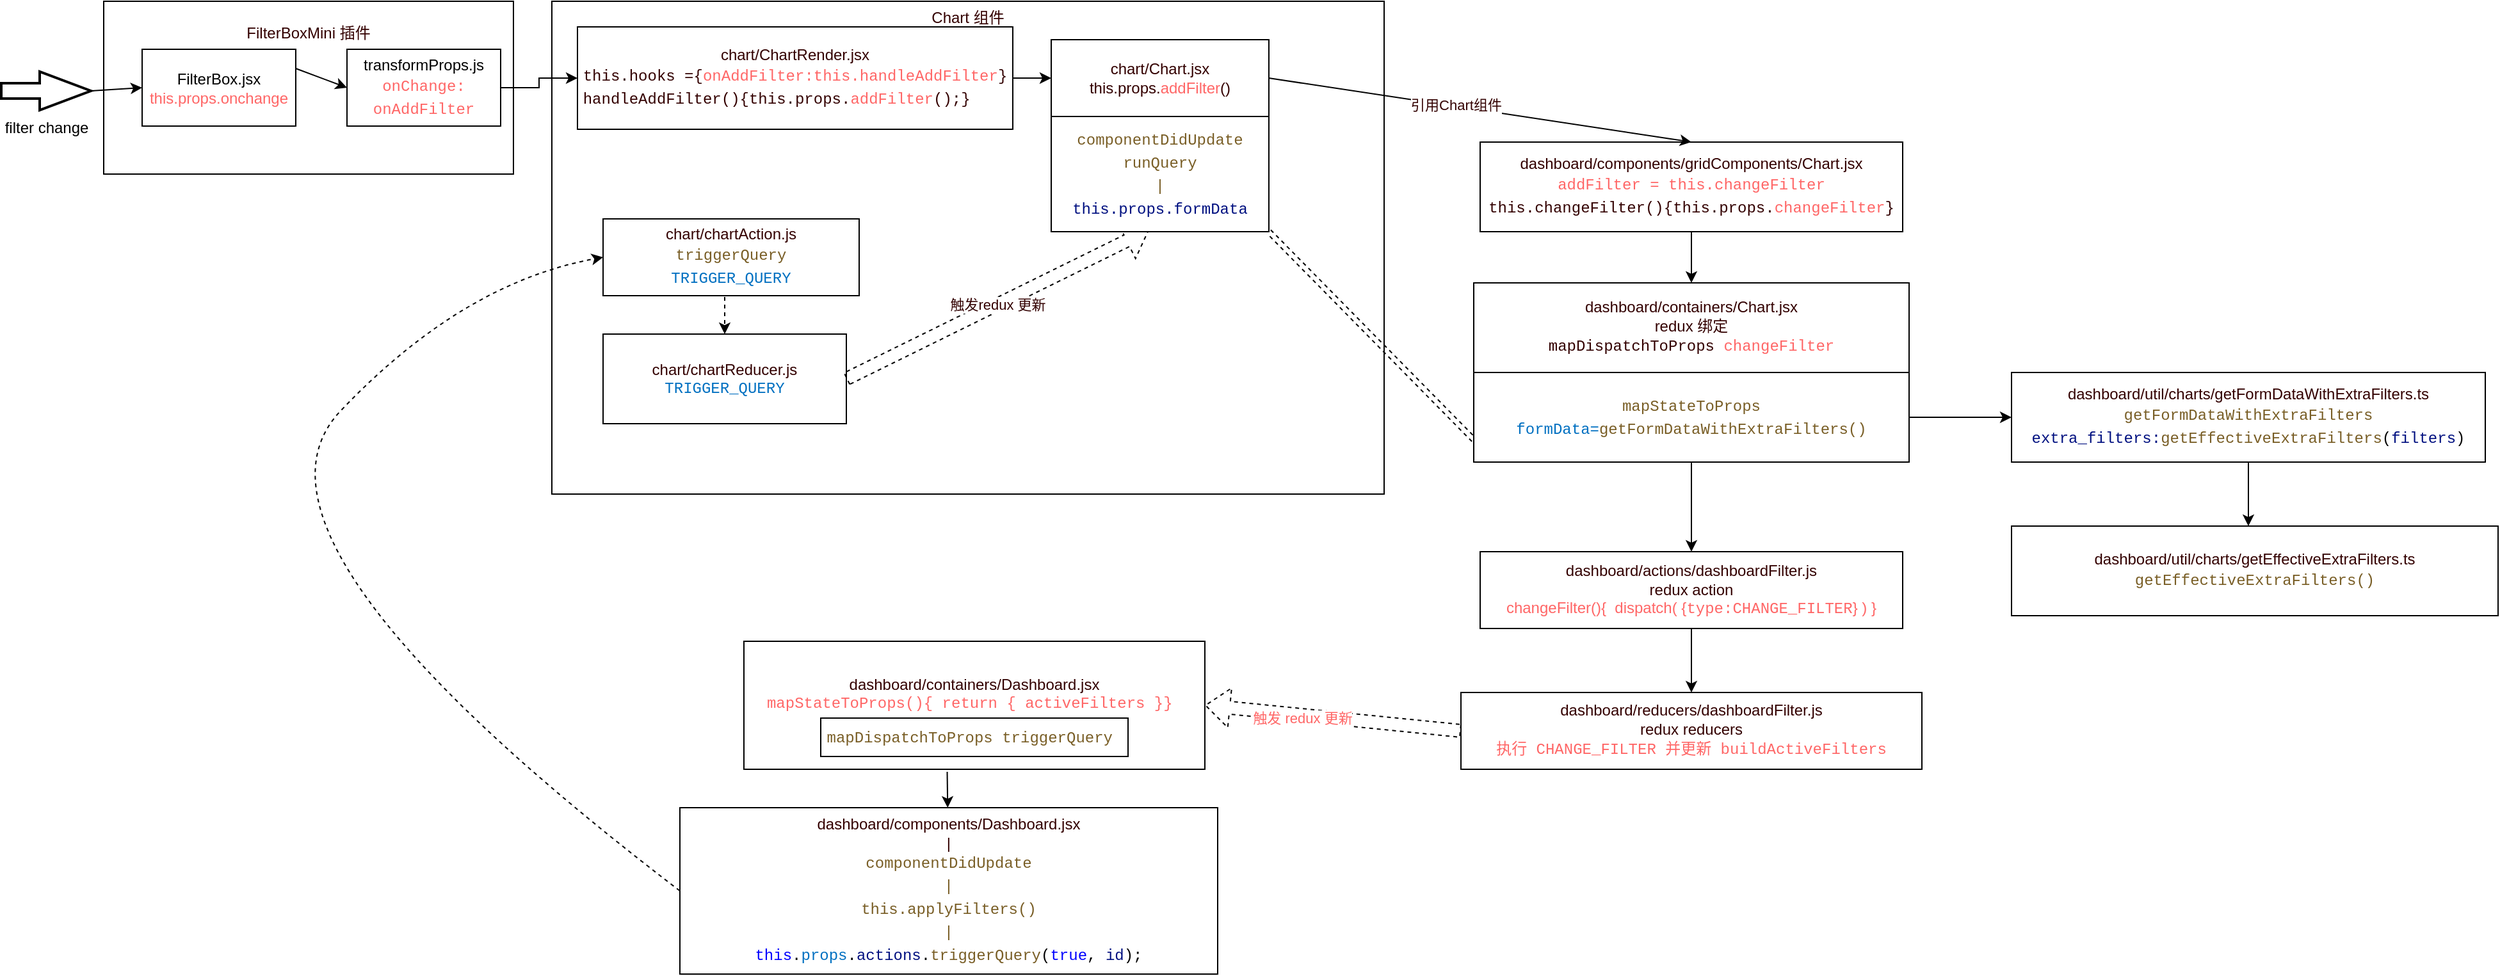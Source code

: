 <mxfile version="16.2.4" type="github">
  <diagram id="1yzQ9n3bX9XZIDNbpLdn" name="Page-1">
    <mxGraphModel dx="1584" dy="882" grid="1" gridSize="10" guides="1" tooltips="1" connect="1" arrows="1" fold="1" page="1" pageScale="1" pageWidth="3300" pageHeight="4681" math="0" shadow="0">
      <root>
        <mxCell id="0" />
        <mxCell id="1" parent="0" />
        <mxCell id="QTsBgi_JLnD7-ttwWDAb-37" value="&lt;font color=&quot;#330000&quot;&gt;Chart 组件&lt;br&gt;&lt;br&gt;&lt;br&gt;&lt;br&gt;&lt;br&gt;&lt;br&gt;&lt;br&gt;&lt;br&gt;&lt;br&gt;&lt;br&gt;&lt;br&gt;&lt;br&gt;&lt;br&gt;&lt;br&gt;&lt;br&gt;&lt;br&gt;&lt;br&gt;&lt;br&gt;&lt;br&gt;&lt;br&gt;&lt;br&gt;&lt;br&gt;&lt;br&gt;&lt;br&gt;&lt;br&gt;&lt;br&gt;&lt;/font&gt;" style="rounded=0;whiteSpace=wrap;html=1;fontColor=#FF6666;" vertex="1" parent="1">
          <mxGeometry x="480" y="50" width="650" height="385" as="geometry" />
        </mxCell>
        <mxCell id="QTsBgi_JLnD7-ttwWDAb-19" value="FilterBoxMini 插件&lt;br&gt;&lt;br&gt;&lt;br&gt;&lt;br&gt;&lt;br&gt;&lt;br&gt;&lt;br&gt;" style="rounded=0;whiteSpace=wrap;html=1;fontColor=#330000;" vertex="1" parent="1">
          <mxGeometry x="130" y="50" width="320" height="135" as="geometry" />
        </mxCell>
        <mxCell id="QTsBgi_JLnD7-ttwWDAb-15" style="edgeStyle=orthogonalEdgeStyle;rounded=0;orthogonalLoop=1;jettySize=auto;html=1;exitX=1;exitY=0.5;exitDx=0;exitDy=0;fontColor=#330000;" edge="1" parent="1" source="QTsBgi_JLnD7-ttwWDAb-7" target="QTsBgi_JLnD7-ttwWDAb-13">
          <mxGeometry relative="1" as="geometry" />
        </mxCell>
        <mxCell id="QTsBgi_JLnD7-ttwWDAb-3" value="filter change&lt;br&gt;" style="verticalLabelPosition=bottom;verticalAlign=top;html=1;strokeWidth=2;shape=mxgraph.arrows2.arrow;dy=0.6;dx=40;notch=0;" vertex="1" parent="1">
          <mxGeometry x="50" y="105" width="70" height="30" as="geometry" />
        </mxCell>
        <mxCell id="QTsBgi_JLnD7-ttwWDAb-6" value="" style="endArrow=classic;html=1;rounded=0;entryX=0;entryY=0.5;entryDx=0;entryDy=0;" edge="1" parent="1" target="QTsBgi_JLnD7-ttwWDAb-4">
          <mxGeometry width="50" height="50" relative="1" as="geometry">
            <mxPoint x="120" y="120" as="sourcePoint" />
            <mxPoint x="170" y="70" as="targetPoint" />
          </mxGeometry>
        </mxCell>
        <mxCell id="QTsBgi_JLnD7-ttwWDAb-13" value="&lt;font color=&quot;#330000&quot;&gt;chart/ChartRender.jsx&lt;/font&gt;&lt;br&gt;&lt;div style=&quot;background-color: rgb(255 , 255 , 255) ; font-family: &amp;#34;menlo&amp;#34; , &amp;#34;monaco&amp;#34; , &amp;#34;courier new&amp;#34; , monospace ; line-height: 18px&quot;&gt;&lt;div style=&quot;text-align: left&quot;&gt;&lt;font color=&quot;#330000&quot;&gt;this.hooks ={&lt;/font&gt;&lt;span style=&quot;text-align: center&quot;&gt;onAddFilter&lt;/span&gt;&lt;span style=&quot;text-align: center&quot;&gt;:&lt;/span&gt;&lt;span style=&quot;text-align: center&quot;&gt;this&lt;/span&gt;&lt;span style=&quot;text-align: center&quot;&gt;.&lt;/span&gt;&lt;span style=&quot;text-align: center&quot;&gt;handleAddFilter&lt;font color=&quot;#330000&quot;&gt;}&lt;/font&gt;&lt;/span&gt;&lt;/div&gt;&lt;div style=&quot;text-align: left&quot;&gt;&lt;div style=&quot;font-family: &amp;#34;menlo&amp;#34; , &amp;#34;monaco&amp;#34; , &amp;#34;courier new&amp;#34; , monospace ; line-height: 18px&quot;&gt;&lt;font color=&quot;#330000&quot;&gt;handleAddFilter(){this.props.&lt;/font&gt;addFilter&lt;font color=&quot;#330000&quot;&gt;();}&lt;/font&gt;&lt;/div&gt;&lt;/div&gt;&lt;/div&gt;" style="rounded=0;whiteSpace=wrap;html=1;fontColor=#FF6666;" vertex="1" parent="1">
          <mxGeometry x="500" y="70" width="340" height="80" as="geometry" />
        </mxCell>
        <mxCell id="QTsBgi_JLnD7-ttwWDAb-17" value="" style="endArrow=classic;html=1;rounded=0;fontColor=#330000;entryX=0;entryY=0.5;entryDx=0;entryDy=0;exitX=1;exitY=0.5;exitDx=0;exitDy=0;" edge="1" parent="1" source="QTsBgi_JLnD7-ttwWDAb-13" target="QTsBgi_JLnD7-ttwWDAb-16">
          <mxGeometry width="50" height="50" relative="1" as="geometry">
            <mxPoint x="820" y="120" as="sourcePoint" />
            <mxPoint x="870" y="70" as="targetPoint" />
          </mxGeometry>
        </mxCell>
        <mxCell id="QTsBgi_JLnD7-ttwWDAb-27" value="dashboard/components/gridComponents/Chart.jsx&lt;br&gt;&lt;div style=&quot;background-color: rgb(255 , 255 , 255) ; font-family: &amp;#34;menlo&amp;#34; , &amp;#34;monaco&amp;#34; , &amp;#34;courier new&amp;#34; , monospace ; line-height: 18px&quot;&gt;&lt;font color=&quot;#ff6666&quot;&gt; addFilter =&amp;nbsp;this.changeFilter&lt;/font&gt;&lt;/div&gt;&lt;div style=&quot;background-color: rgb(255 , 255 , 255) ; font-family: &amp;#34;menlo&amp;#34; , &amp;#34;monaco&amp;#34; , &amp;#34;courier new&amp;#34; , monospace ; line-height: 18px&quot;&gt;this.changeFilter(){this.props.&lt;font color=&quot;#ff6666&quot;&gt;changeFilter&lt;/font&gt;}&lt;/div&gt;" style="rounded=0;whiteSpace=wrap;html=1;fontColor=#330000;align=center;" vertex="1" parent="1">
          <mxGeometry x="1205" y="160" width="330" height="70" as="geometry" />
        </mxCell>
        <mxCell id="QTsBgi_JLnD7-ttwWDAb-28" value="" style="endArrow=classic;html=1;rounded=0;fontColor=#330000;exitX=1;exitY=0.5;exitDx=0;exitDy=0;entryX=0.5;entryY=0;entryDx=0;entryDy=0;" edge="1" parent="1" source="QTsBgi_JLnD7-ttwWDAb-16" target="QTsBgi_JLnD7-ttwWDAb-27">
          <mxGeometry width="50" height="50" relative="1" as="geometry">
            <mxPoint x="1020" y="155" as="sourcePoint" />
            <mxPoint x="1050" y="200" as="targetPoint" />
          </mxGeometry>
        </mxCell>
        <mxCell id="QTsBgi_JLnD7-ttwWDAb-63" value="引用Chart组件" style="edgeLabel;html=1;align=center;verticalAlign=middle;resizable=0;points=[];fontColor=#330000;" vertex="1" connectable="0" parent="QTsBgi_JLnD7-ttwWDAb-28">
          <mxGeometry x="-0.117" y="1" relative="1" as="geometry">
            <mxPoint as="offset" />
          </mxGeometry>
        </mxCell>
        <mxCell id="QTsBgi_JLnD7-ttwWDAb-30" value="" style="endArrow=classic;html=1;rounded=0;fontColor=#330000;exitX=0.5;exitY=1;exitDx=0;exitDy=0;entryX=0.5;entryY=0;entryDx=0;entryDy=0;" edge="1" parent="1" source="QTsBgi_JLnD7-ttwWDAb-27" target="QTsBgi_JLnD7-ttwWDAb-29">
          <mxGeometry width="50" height="50" relative="1" as="geometry">
            <mxPoint x="915" y="310" as="sourcePoint" />
            <mxPoint x="965" y="260" as="targetPoint" />
          </mxGeometry>
        </mxCell>
        <mxCell id="QTsBgi_JLnD7-ttwWDAb-35" style="edgeStyle=orthogonalEdgeStyle;rounded=0;orthogonalLoop=1;jettySize=auto;html=1;exitX=0.5;exitY=1;exitDx=0;exitDy=0;fontColor=#FF6666;" edge="1" parent="1" source="QTsBgi_JLnD7-ttwWDAb-31" target="QTsBgi_JLnD7-ttwWDAb-33">
          <mxGeometry relative="1" as="geometry" />
        </mxCell>
        <mxCell id="QTsBgi_JLnD7-ttwWDAb-31" value="dashboard/actions/dashboardFilter.js&lt;br&gt;redux action&lt;br&gt;&lt;font color=&quot;#ff6666&quot;&gt;changeFilter(){&amp;nbsp; dispatch( {&lt;span style=&quot;font-family: &amp;#34;menlo&amp;#34; , &amp;#34;monaco&amp;#34; , &amp;#34;courier new&amp;#34; , monospace&quot;&gt;type&lt;/span&gt;&lt;span style=&quot;font-family: &amp;#34;menlo&amp;#34; , &amp;#34;monaco&amp;#34; , &amp;#34;courier new&amp;#34; , monospace&quot;&gt;:&lt;/span&gt;&lt;span style=&quot;font-family: &amp;#34;menlo&amp;#34; , &amp;#34;monaco&amp;#34; , &amp;#34;courier new&amp;#34; , monospace&quot;&gt;CHANGE_FILTER&lt;/span&gt;} ) }&lt;/font&gt;" style="rounded=0;whiteSpace=wrap;html=1;fontColor=#330000;" vertex="1" parent="1">
          <mxGeometry x="1205" y="480" width="330" height="60" as="geometry" />
        </mxCell>
        <mxCell id="QTsBgi_JLnD7-ttwWDAb-32" value="" style="endArrow=classic;html=1;rounded=0;fontColor=#330000;exitX=0.5;exitY=1;exitDx=0;exitDy=0;entryX=0.5;entryY=0;entryDx=0;entryDy=0;" edge="1" parent="1" source="QTsBgi_JLnD7-ttwWDAb-64" target="QTsBgi_JLnD7-ttwWDAb-31">
          <mxGeometry width="50" height="50" relative="1" as="geometry">
            <mxPoint x="915" y="430" as="sourcePoint" />
            <mxPoint x="1365" y="380" as="targetPoint" />
          </mxGeometry>
        </mxCell>
        <mxCell id="QTsBgi_JLnD7-ttwWDAb-33" value="dashboard/reducers/dashboardFilter.js&lt;br&gt;redux reducers&lt;br&gt;&lt;div style=&quot;background-color: rgb(255 , 255 , 255) ; font-family: &amp;#34;menlo&amp;#34; , &amp;#34;monaco&amp;#34; , &amp;#34;courier new&amp;#34; , monospace ; line-height: 18px&quot;&gt;&lt;font color=&quot;#ff6666&quot;&gt;执行 CHANGE_FILTER 并更新&amp;nbsp;buildActiveFilters&lt;/font&gt;&lt;/div&gt;" style="rounded=0;whiteSpace=wrap;html=1;fontColor=#330000;" vertex="1" parent="1">
          <mxGeometry x="1190" y="590" width="360" height="60" as="geometry" />
        </mxCell>
        <mxCell id="QTsBgi_JLnD7-ttwWDAb-9" value="" style="endArrow=classic;html=1;rounded=0;fontColor=#FF6666;entryX=0;entryY=0.5;entryDx=0;entryDy=0;" edge="1" parent="1" target="QTsBgi_JLnD7-ttwWDAb-7">
          <mxGeometry width="50" height="50" relative="1" as="geometry">
            <mxPoint x="280" y="102.5" as="sourcePoint" />
            <mxPoint x="330" y="52.5" as="targetPoint" />
          </mxGeometry>
        </mxCell>
        <mxCell id="QTsBgi_JLnD7-ttwWDAb-4" value="FilterBox.jsx&lt;br&gt;&lt;font color=&quot;#ff6666&quot;&gt;this.props.onchange&lt;/font&gt;" style="rounded=0;whiteSpace=wrap;html=1;" vertex="1" parent="1">
          <mxGeometry x="160" y="87.5" width="120" height="60" as="geometry" />
        </mxCell>
        <mxCell id="QTsBgi_JLnD7-ttwWDAb-7" value="transformProps.js&lt;br&gt;&lt;div style=&quot;background-color: rgb(255 , 255 , 255) ; font-family: &amp;#34;menlo&amp;#34; , &amp;#34;monaco&amp;#34; , &amp;#34;courier new&amp;#34; , monospace ; line-height: 18px&quot;&gt;&lt;font color=&quot;#ff6666&quot;&gt;onChange: onAddFilter&lt;/font&gt;&lt;/div&gt;" style="rounded=0;whiteSpace=wrap;html=1;" vertex="1" parent="1">
          <mxGeometry x="320" y="87.5" width="120" height="60" as="geometry" />
        </mxCell>
        <mxCell id="QTsBgi_JLnD7-ttwWDAb-43" value="" style="shape=flexArrow;endArrow=classic;html=1;rounded=0;fontColor=#FF6666;exitX=0;exitY=0.5;exitDx=0;exitDy=0;entryX=1;entryY=0.5;entryDx=0;entryDy=0;dashed=1;" edge="1" parent="1" source="QTsBgi_JLnD7-ttwWDAb-33" target="QTsBgi_JLnD7-ttwWDAb-42">
          <mxGeometry width="50" height="50" relative="1" as="geometry">
            <mxPoint x="660" y="410" as="sourcePoint" />
            <mxPoint x="710" y="360" as="targetPoint" />
          </mxGeometry>
        </mxCell>
        <mxCell id="QTsBgi_JLnD7-ttwWDAb-44" value="触发 redux 更新" style="edgeLabel;html=1;align=center;verticalAlign=middle;resizable=0;points=[];fontColor=#FF6666;" vertex="1" connectable="0" parent="QTsBgi_JLnD7-ttwWDAb-43">
          <mxGeometry x="0.24" y="1" relative="1" as="geometry">
            <mxPoint y="1" as="offset" />
          </mxGeometry>
        </mxCell>
        <mxCell id="QTsBgi_JLnD7-ttwWDAb-46" value="&lt;font color=&quot;#330000&quot;&gt;dashboard/components/Dashboard.jsx&lt;br&gt;|&lt;br&gt;&lt;/font&gt;&lt;div style=&quot;color: rgb(0 , 0 , 0) ; background-color: rgb(255 , 255 , 255) ; font-family: &amp;#34;menlo&amp;#34; , &amp;#34;monaco&amp;#34; , &amp;#34;courier new&amp;#34; , monospace ; line-height: 18px&quot;&gt;&lt;span style=&quot;color: #795e26&quot;&gt;componentDidUpdate&lt;/span&gt;&lt;/div&gt;&lt;div style=&quot;background-color: rgb(255 , 255 , 255) ; font-family: &amp;#34;menlo&amp;#34; , &amp;#34;monaco&amp;#34; , &amp;#34;courier new&amp;#34; , monospace ; line-height: 18px&quot;&gt;&lt;font color=&quot;#795e26&quot;&gt;|&lt;/font&gt;&lt;/div&gt;&lt;div style=&quot;color: rgb(0 , 0 , 0) ; background-color: rgb(255 , 255 , 255) ; font-family: &amp;#34;menlo&amp;#34; , &amp;#34;monaco&amp;#34; , &amp;#34;courier new&amp;#34; , monospace ; line-height: 18px&quot;&gt;&lt;span style=&quot;color: #795e26&quot;&gt;this.applyFilters()&lt;/span&gt;&lt;/div&gt;&lt;div style=&quot;color: rgb(0 , 0 , 0) ; background-color: rgb(255 , 255 , 255) ; font-family: &amp;#34;menlo&amp;#34; , &amp;#34;monaco&amp;#34; , &amp;#34;courier new&amp;#34; , monospace ; line-height: 18px&quot;&gt;&lt;span style=&quot;color: #795e26&quot;&gt;|&lt;/span&gt;&lt;/div&gt;&lt;div style=&quot;color: rgb(0 , 0 , 0) ; background-color: rgb(255 , 255 , 255) ; font-family: &amp;#34;menlo&amp;#34; , &amp;#34;monaco&amp;#34; , &amp;#34;courier new&amp;#34; , monospace ; line-height: 18px&quot;&gt;&lt;div style=&quot;font-family: &amp;#34;menlo&amp;#34; , &amp;#34;monaco&amp;#34; , &amp;#34;courier new&amp;#34; , monospace ; line-height: 18px&quot;&gt;&lt;span style=&quot;color: #0000ff&quot;&gt;this&lt;/span&gt;.&lt;span style=&quot;color: #0070c1&quot;&gt;props&lt;/span&gt;.&lt;span style=&quot;color: #001080&quot;&gt;actions&lt;/span&gt;.&lt;span style=&quot;color: #795e26&quot;&gt;triggerQuery&lt;/span&gt;(&lt;span style=&quot;color: #0000ff&quot;&gt;true&lt;/span&gt;, &lt;span style=&quot;color: #001080&quot;&gt;id&lt;/span&gt;);&lt;/div&gt;&lt;/div&gt;" style="rounded=0;whiteSpace=wrap;html=1;fontColor=#FF6666;" vertex="1" parent="1">
          <mxGeometry x="580" y="680" width="420" height="130" as="geometry" />
        </mxCell>
        <mxCell id="QTsBgi_JLnD7-ttwWDAb-47" value="" style="endArrow=classic;html=1;rounded=0;fontColor=#330000;exitX=0.441;exitY=1.02;exitDx=0;exitDy=0;exitPerimeter=0;" edge="1" parent="1" source="QTsBgi_JLnD7-ttwWDAb-42" target="QTsBgi_JLnD7-ttwWDAb-46">
          <mxGeometry width="50" height="50" relative="1" as="geometry">
            <mxPoint x="980" y="660" as="sourcePoint" />
            <mxPoint x="1030" y="610" as="targetPoint" />
          </mxGeometry>
        </mxCell>
        <mxCell id="QTsBgi_JLnD7-ttwWDAb-50" value="" style="group" vertex="1" connectable="0" parent="1">
          <mxGeometry x="630" y="550" width="360" height="100" as="geometry" />
        </mxCell>
        <mxCell id="QTsBgi_JLnD7-ttwWDAb-42" value="&lt;div&gt;&lt;span style=&quot;color: rgb(51 , 0 , 0)&quot;&gt;dashboard/containers/Dashboard.jsx&lt;/span&gt;&lt;/div&gt;&lt;span style=&quot;background-color: rgb(255 , 255 , 255) ; font-family: &amp;#34;menlo&amp;#34; , &amp;#34;monaco&amp;#34; , &amp;#34;courier new&amp;#34; , monospace&quot;&gt;&lt;div&gt;mapStateToProps(){ return {&amp;nbsp;activeFilters }}&amp;nbsp;&lt;/div&gt;&lt;div&gt;&lt;div style=&quot;color: rgb(0 , 0 , 0) ; font-family: &amp;#34;menlo&amp;#34; , &amp;#34;monaco&amp;#34; , &amp;#34;courier new&amp;#34; , monospace ; line-height: 18px&quot;&gt;&lt;br&gt;&lt;/div&gt;&lt;/div&gt;&lt;/span&gt;" style="rounded=0;whiteSpace=wrap;html=1;fontColor=#FF6666;align=center;" vertex="1" parent="QTsBgi_JLnD7-ttwWDAb-50">
          <mxGeometry width="360" height="100" as="geometry" />
        </mxCell>
        <mxCell id="QTsBgi_JLnD7-ttwWDAb-48" value="&lt;span style=&quot;font-family: &amp;#34;menlo&amp;#34; , &amp;#34;monaco&amp;#34; , &amp;#34;courier new&amp;#34; , monospace ; background-color: rgb(255 , 255 , 255) ; color: rgb(121 , 94 , 38)&quot;&gt;mapDispatchToProps&amp;nbsp;&lt;/span&gt;&lt;span style=&quot;font-family: &amp;#34;menlo&amp;#34; , &amp;#34;monaco&amp;#34; , &amp;#34;courier new&amp;#34; , monospace ; background-color: rgb(255 , 255 , 255) ; color: rgb(121 , 94 , 38)&quot;&gt;triggerQuery&lt;/span&gt;&lt;span style=&quot;font-family: &amp;#34;menlo&amp;#34; , &amp;#34;monaco&amp;#34; , &amp;#34;courier new&amp;#34; , monospace ; background-color: rgb(255 , 255 , 255) ; color: rgb(121 , 94 , 38)&quot;&gt;&amp;nbsp;&lt;/span&gt;" style="rounded=0;whiteSpace=wrap;html=1;fontColor=#330000;" vertex="1" parent="QTsBgi_JLnD7-ttwWDAb-50">
          <mxGeometry x="60" y="60" width="240" height="30" as="geometry" />
        </mxCell>
        <mxCell id="QTsBgi_JLnD7-ttwWDAb-58" style="edgeStyle=orthogonalEdgeStyle;rounded=0;orthogonalLoop=1;jettySize=auto;html=1;exitX=0.5;exitY=1;exitDx=0;exitDy=0;entryX=0.5;entryY=0;entryDx=0;entryDy=0;dashed=1;fontColor=#330000;" edge="1" parent="1" source="QTsBgi_JLnD7-ttwWDAb-53" target="QTsBgi_JLnD7-ttwWDAb-54">
          <mxGeometry relative="1" as="geometry" />
        </mxCell>
        <mxCell id="QTsBgi_JLnD7-ttwWDAb-53" value="chart/chartAction.js&lt;br&gt;&lt;div style=&quot;color: rgb(0 , 0 , 0) ; background-color: rgb(255 , 255 , 255) ; font-family: &amp;#34;menlo&amp;#34; , &amp;#34;monaco&amp;#34; , &amp;#34;courier new&amp;#34; , monospace ; line-height: 18px&quot;&gt;&lt;span style=&quot;color: #795e26&quot;&gt;triggerQuery&lt;/span&gt;&lt;/div&gt;&lt;div style=&quot;color: rgb(0 , 0 , 0) ; background-color: rgb(255 , 255 , 255) ; font-family: &amp;#34;menlo&amp;#34; , &amp;#34;monaco&amp;#34; , &amp;#34;courier new&amp;#34; , monospace ; line-height: 18px&quot;&gt;&lt;div style=&quot;font-family: &amp;#34;menlo&amp;#34; , &amp;#34;monaco&amp;#34; , &amp;#34;courier new&amp;#34; , monospace ; line-height: 18px&quot;&gt;&lt;span style=&quot;color: #0070c1&quot;&gt;TRIGGER_QUERY&lt;/span&gt;&lt;/div&gt;&lt;/div&gt;" style="rounded=0;whiteSpace=wrap;html=1;fontColor=#330000;" vertex="1" parent="1">
          <mxGeometry x="520" y="220" width="200" height="60" as="geometry" />
        </mxCell>
        <mxCell id="QTsBgi_JLnD7-ttwWDAb-54" value="chart/chartReducer.js&lt;br&gt;&lt;span style=&quot;color: rgb(0 , 112 , 193) ; font-family: &amp;#34;menlo&amp;#34; , &amp;#34;monaco&amp;#34; , &amp;#34;courier new&amp;#34; , monospace ; background-color: rgb(255 , 255 , 255)&quot;&gt;TRIGGER_QUERY&lt;/span&gt;" style="rounded=0;whiteSpace=wrap;html=1;fontColor=#330000;" vertex="1" parent="1">
          <mxGeometry x="520" y="310" width="190" height="70" as="geometry" />
        </mxCell>
        <mxCell id="QTsBgi_JLnD7-ttwWDAb-56" value="" style="curved=1;endArrow=classic;html=1;rounded=0;dashed=1;fontColor=#330000;exitX=0;exitY=0.5;exitDx=0;exitDy=0;entryX=0;entryY=0.5;entryDx=0;entryDy=0;" edge="1" parent="1" source="QTsBgi_JLnD7-ttwWDAb-46" target="QTsBgi_JLnD7-ttwWDAb-53">
          <mxGeometry width="50" height="50" relative="1" as="geometry">
            <mxPoint x="840" y="470" as="sourcePoint" />
            <mxPoint x="890" y="420" as="targetPoint" />
            <Array as="points">
              <mxPoint x="220" y="470" />
              <mxPoint x="410" y="270" />
            </Array>
          </mxGeometry>
        </mxCell>
        <mxCell id="QTsBgi_JLnD7-ttwWDAb-59" value="触发redux 更新" style="shape=flexArrow;endArrow=classic;html=1;rounded=0;dashed=1;fontColor=#330000;entryX=0.45;entryY=0.983;entryDx=0;entryDy=0;exitX=1;exitY=0.5;exitDx=0;exitDy=0;entryPerimeter=0;" edge="1" parent="1" source="QTsBgi_JLnD7-ttwWDAb-54" target="QTsBgi_JLnD7-ttwWDAb-60">
          <mxGeometry width="50" height="50" relative="1" as="geometry">
            <mxPoint x="840" y="410" as="sourcePoint" />
            <mxPoint x="890" y="360" as="targetPoint" />
          </mxGeometry>
        </mxCell>
        <mxCell id="QTsBgi_JLnD7-ttwWDAb-65" value="" style="group" vertex="1" connectable="0" parent="1">
          <mxGeometry x="870" y="80" width="170" height="150" as="geometry" />
        </mxCell>
        <mxCell id="QTsBgi_JLnD7-ttwWDAb-16" value="chart/Chart.jsx&lt;br&gt;this.props.&lt;font color=&quot;#ff6666&quot;&gt;addFilter&lt;/font&gt;()" style="rounded=0;whiteSpace=wrap;html=1;fontColor=#330000;" vertex="1" parent="QTsBgi_JLnD7-ttwWDAb-65">
          <mxGeometry width="170" height="60" as="geometry" />
        </mxCell>
        <mxCell id="QTsBgi_JLnD7-ttwWDAb-60" value="&lt;div style=&quot;color: rgb(0 , 0 , 0) ; background-color: rgb(255 , 255 , 255) ; font-family: &amp;#34;menlo&amp;#34; , &amp;#34;monaco&amp;#34; , &amp;#34;courier new&amp;#34; , monospace ; line-height: 18px&quot;&gt;&lt;span style=&quot;color: #795e26&quot;&gt;componentDidUpdate&lt;/span&gt;&lt;/div&gt;&lt;div style=&quot;color: rgb(0 , 0 , 0) ; background-color: rgb(255 , 255 , 255) ; font-family: &amp;#34;menlo&amp;#34; , &amp;#34;monaco&amp;#34; , &amp;#34;courier new&amp;#34; , monospace ; line-height: 18px&quot;&gt;&lt;div style=&quot;font-family: &amp;#34;menlo&amp;#34; , &amp;#34;monaco&amp;#34; , &amp;#34;courier new&amp;#34; , monospace ; line-height: 18px&quot;&gt;&lt;span style=&quot;color: #795e26&quot;&gt;runQuery&lt;/span&gt;&lt;/div&gt;&lt;div style=&quot;font-family: &amp;#34;menlo&amp;#34; , &amp;#34;monaco&amp;#34; , &amp;#34;courier new&amp;#34; , monospace ; line-height: 18px&quot;&gt;&lt;span style=&quot;color: #795e26&quot;&gt;|&lt;/span&gt;&lt;/div&gt;&lt;div style=&quot;font-family: &amp;#34;menlo&amp;#34; , &amp;#34;monaco&amp;#34; , &amp;#34;courier new&amp;#34; , monospace ; line-height: 18px&quot;&gt;&lt;div style=&quot;font-family: &amp;#34;menlo&amp;#34; , &amp;#34;monaco&amp;#34; , &amp;#34;courier new&amp;#34; , monospace ; line-height: 18px&quot;&gt;&lt;span style=&quot;color: #001080&quot;&gt;this.props.formData&lt;/span&gt;&lt;/div&gt;&lt;/div&gt;&lt;/div&gt;" style="rounded=0;whiteSpace=wrap;html=1;fontColor=#330000;" vertex="1" parent="QTsBgi_JLnD7-ttwWDAb-65">
          <mxGeometry y="60" width="170" height="90" as="geometry" />
        </mxCell>
        <mxCell id="QTsBgi_JLnD7-ttwWDAb-68" value="" style="group" vertex="1" connectable="0" parent="1">
          <mxGeometry x="1200" y="270" width="340" height="140" as="geometry" />
        </mxCell>
        <mxCell id="QTsBgi_JLnD7-ttwWDAb-29" value="dashboard/containers/Chart.jsx&lt;br&gt;redux 绑定&lt;br&gt;&lt;div style=&quot;background-color: rgb(255 , 255 , 255) ; font-family: &amp;#34;menlo&amp;#34; , &amp;#34;monaco&amp;#34; , &amp;#34;courier new&amp;#34; , monospace ; line-height: 18px&quot;&gt;mapDispatchToProps&lt;span style=&quot;color: rgb(121 , 94 , 38)&quot;&gt;&amp;nbsp;&lt;/span&gt;&lt;span style=&quot;font-family: &amp;#34;menlo&amp;#34; , &amp;#34;monaco&amp;#34; , &amp;#34;courier new&amp;#34; , monospace&quot;&gt;&lt;font color=&quot;#ff6666&quot;&gt;changeFilter&lt;/font&gt;&lt;/span&gt;&lt;/div&gt;" style="rounded=0;whiteSpace=wrap;html=1;fontColor=#330000;" vertex="1" parent="QTsBgi_JLnD7-ttwWDAb-68">
          <mxGeometry width="340" height="70" as="geometry" />
        </mxCell>
        <mxCell id="QTsBgi_JLnD7-ttwWDAb-64" value="&lt;div style=&quot;color: rgb(0 , 0 , 0) ; background-color: rgb(255 , 255 , 255) ; font-family: &amp;#34;menlo&amp;#34; , &amp;#34;monaco&amp;#34; , &amp;#34;courier new&amp;#34; , monospace ; line-height: 18px&quot;&gt;&lt;div style=&quot;font-family: &amp;#34;menlo&amp;#34; , &amp;#34;monaco&amp;#34; , &amp;#34;courier new&amp;#34; , monospace ; line-height: 18px&quot;&gt;&lt;span style=&quot;color: #795e26&quot;&gt;mapStateToProps&lt;/span&gt;&lt;/div&gt;&lt;/div&gt;&lt;div style=&quot;color: rgb(0 , 0 , 0) ; background-color: rgb(255 , 255 , 255) ; font-family: &amp;#34;menlo&amp;#34; , &amp;#34;monaco&amp;#34; , &amp;#34;courier new&amp;#34; , monospace ; line-height: 18px&quot;&gt;&lt;span style=&quot;color: rgb(0 , 112 , 193) ; font-family: &amp;#34;menlo&amp;#34; , &amp;#34;monaco&amp;#34; , &amp;#34;courier new&amp;#34; , monospace&quot;&gt;formData=&lt;/span&gt;&lt;span style=&quot;color: #795e26&quot;&gt;getFormDataWithExtraFilters()&lt;/span&gt;&lt;/div&gt;" style="rounded=0;whiteSpace=wrap;html=1;fontColor=#330000;" vertex="1" parent="QTsBgi_JLnD7-ttwWDAb-68">
          <mxGeometry y="70" width="340" height="70" as="geometry" />
        </mxCell>
        <mxCell id="QTsBgi_JLnD7-ttwWDAb-70" value="" style="shape=link;endArrow=classic;startArrow=classic;html=1;rounded=0;fontColor=#330000;exitX=1;exitY=1;exitDx=0;exitDy=0;entryX=0;entryY=0.75;entryDx=0;entryDy=0;dashed=1;" edge="1" parent="1" source="QTsBgi_JLnD7-ttwWDAb-60" target="QTsBgi_JLnD7-ttwWDAb-64">
          <mxGeometry width="100" height="100" relative="1" as="geometry">
            <mxPoint x="1160" y="400" as="sourcePoint" />
            <mxPoint x="1260" y="300" as="targetPoint" />
          </mxGeometry>
        </mxCell>
        <mxCell id="QTsBgi_JLnD7-ttwWDAb-71" value="dashboard/util/charts/getFormDataWithExtraFilters.ts&lt;br&gt;&lt;div style=&quot;color: rgb(0 , 0 , 0) ; background-color: rgb(255 , 255 , 255) ; font-family: &amp;#34;menlo&amp;#34; , &amp;#34;monaco&amp;#34; , &amp;#34;courier new&amp;#34; , monospace ; line-height: 18px&quot;&gt;&lt;span style=&quot;color: #795e26&quot;&gt;getFormDataWithExtraFilters&lt;/span&gt;&lt;/div&gt;&lt;div style=&quot;color: rgb(0 , 0 , 0) ; background-color: rgb(255 , 255 , 255) ; font-family: &amp;#34;menlo&amp;#34; , &amp;#34;monaco&amp;#34; , &amp;#34;courier new&amp;#34; , monospace ; line-height: 18px&quot;&gt;&lt;div style=&quot;line-height: 18px&quot;&gt;&lt;span style=&quot;color: #001080&quot;&gt;extra_filters&lt;/span&gt;&lt;span style=&quot;color: #001080&quot;&gt;:&lt;/span&gt;&lt;span style=&quot;color: #795e26&quot;&gt;getEffectiveExtraFilters&lt;/span&gt;(&lt;span style=&quot;color: #001080&quot;&gt;filters&lt;/span&gt;)&lt;/div&gt;&lt;/div&gt;" style="rounded=0;whiteSpace=wrap;html=1;fontColor=#330000;" vertex="1" parent="1">
          <mxGeometry x="1620" y="340" width="370" height="70" as="geometry" />
        </mxCell>
        <mxCell id="QTsBgi_JLnD7-ttwWDAb-72" value="&lt;span&gt;dashboard/util/charts/getEffectiveExtraFilters.ts&lt;br&gt;&lt;/span&gt;&lt;div style=&quot;color: rgb(0 , 0 , 0) ; background-color: rgb(255 , 255 , 255) ; font-family: &amp;#34;menlo&amp;#34; , &amp;#34;monaco&amp;#34; , &amp;#34;courier new&amp;#34; , monospace ; line-height: 18px&quot;&gt;&lt;span style=&quot;color: #795e26&quot;&gt;getEffectiveExtraFilters()&lt;/span&gt;&lt;/div&gt;" style="rounded=0;whiteSpace=wrap;html=1;fontColor=#330000;" vertex="1" parent="1">
          <mxGeometry x="1620" y="460" width="380" height="70" as="geometry" />
        </mxCell>
        <mxCell id="QTsBgi_JLnD7-ttwWDAb-75" value="" style="endArrow=classic;html=1;rounded=0;fontColor=#330000;entryX=0;entryY=0.5;entryDx=0;entryDy=0;exitX=1;exitY=0.5;exitDx=0;exitDy=0;" edge="1" parent="1" source="QTsBgi_JLnD7-ttwWDAb-64" target="QTsBgi_JLnD7-ttwWDAb-71">
          <mxGeometry width="50" height="50" relative="1" as="geometry">
            <mxPoint x="1540" y="380" as="sourcePoint" />
            <mxPoint x="1590" y="330" as="targetPoint" />
          </mxGeometry>
        </mxCell>
        <mxCell id="QTsBgi_JLnD7-ttwWDAb-77" value="" style="endArrow=classic;html=1;rounded=0;fontColor=#330000;exitX=0.5;exitY=1;exitDx=0;exitDy=0;" edge="1" parent="1" source="QTsBgi_JLnD7-ttwWDAb-71">
          <mxGeometry width="50" height="50" relative="1" as="geometry">
            <mxPoint x="1210" y="470" as="sourcePoint" />
            <mxPoint x="1805" y="460" as="targetPoint" />
          </mxGeometry>
        </mxCell>
      </root>
    </mxGraphModel>
  </diagram>
</mxfile>
